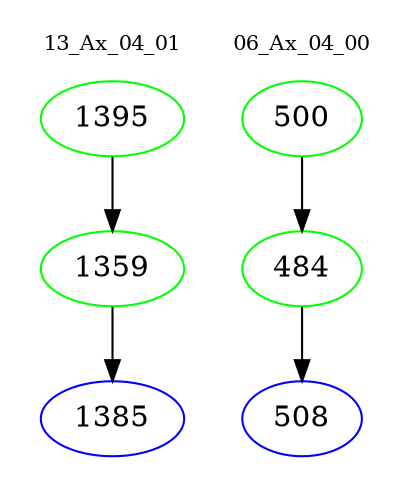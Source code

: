 digraph{
subgraph cluster_0 {
color = white
label = "13_Ax_04_01";
fontsize=10;
T0_1395 [label="1395", color="green"]
T0_1395 -> T0_1359 [color="black"]
T0_1359 [label="1359", color="green"]
T0_1359 -> T0_1385 [color="black"]
T0_1385 [label="1385", color="blue"]
}
subgraph cluster_1 {
color = white
label = "06_Ax_04_00";
fontsize=10;
T1_500 [label="500", color="green"]
T1_500 -> T1_484 [color="black"]
T1_484 [label="484", color="green"]
T1_484 -> T1_508 [color="black"]
T1_508 [label="508", color="blue"]
}
}
